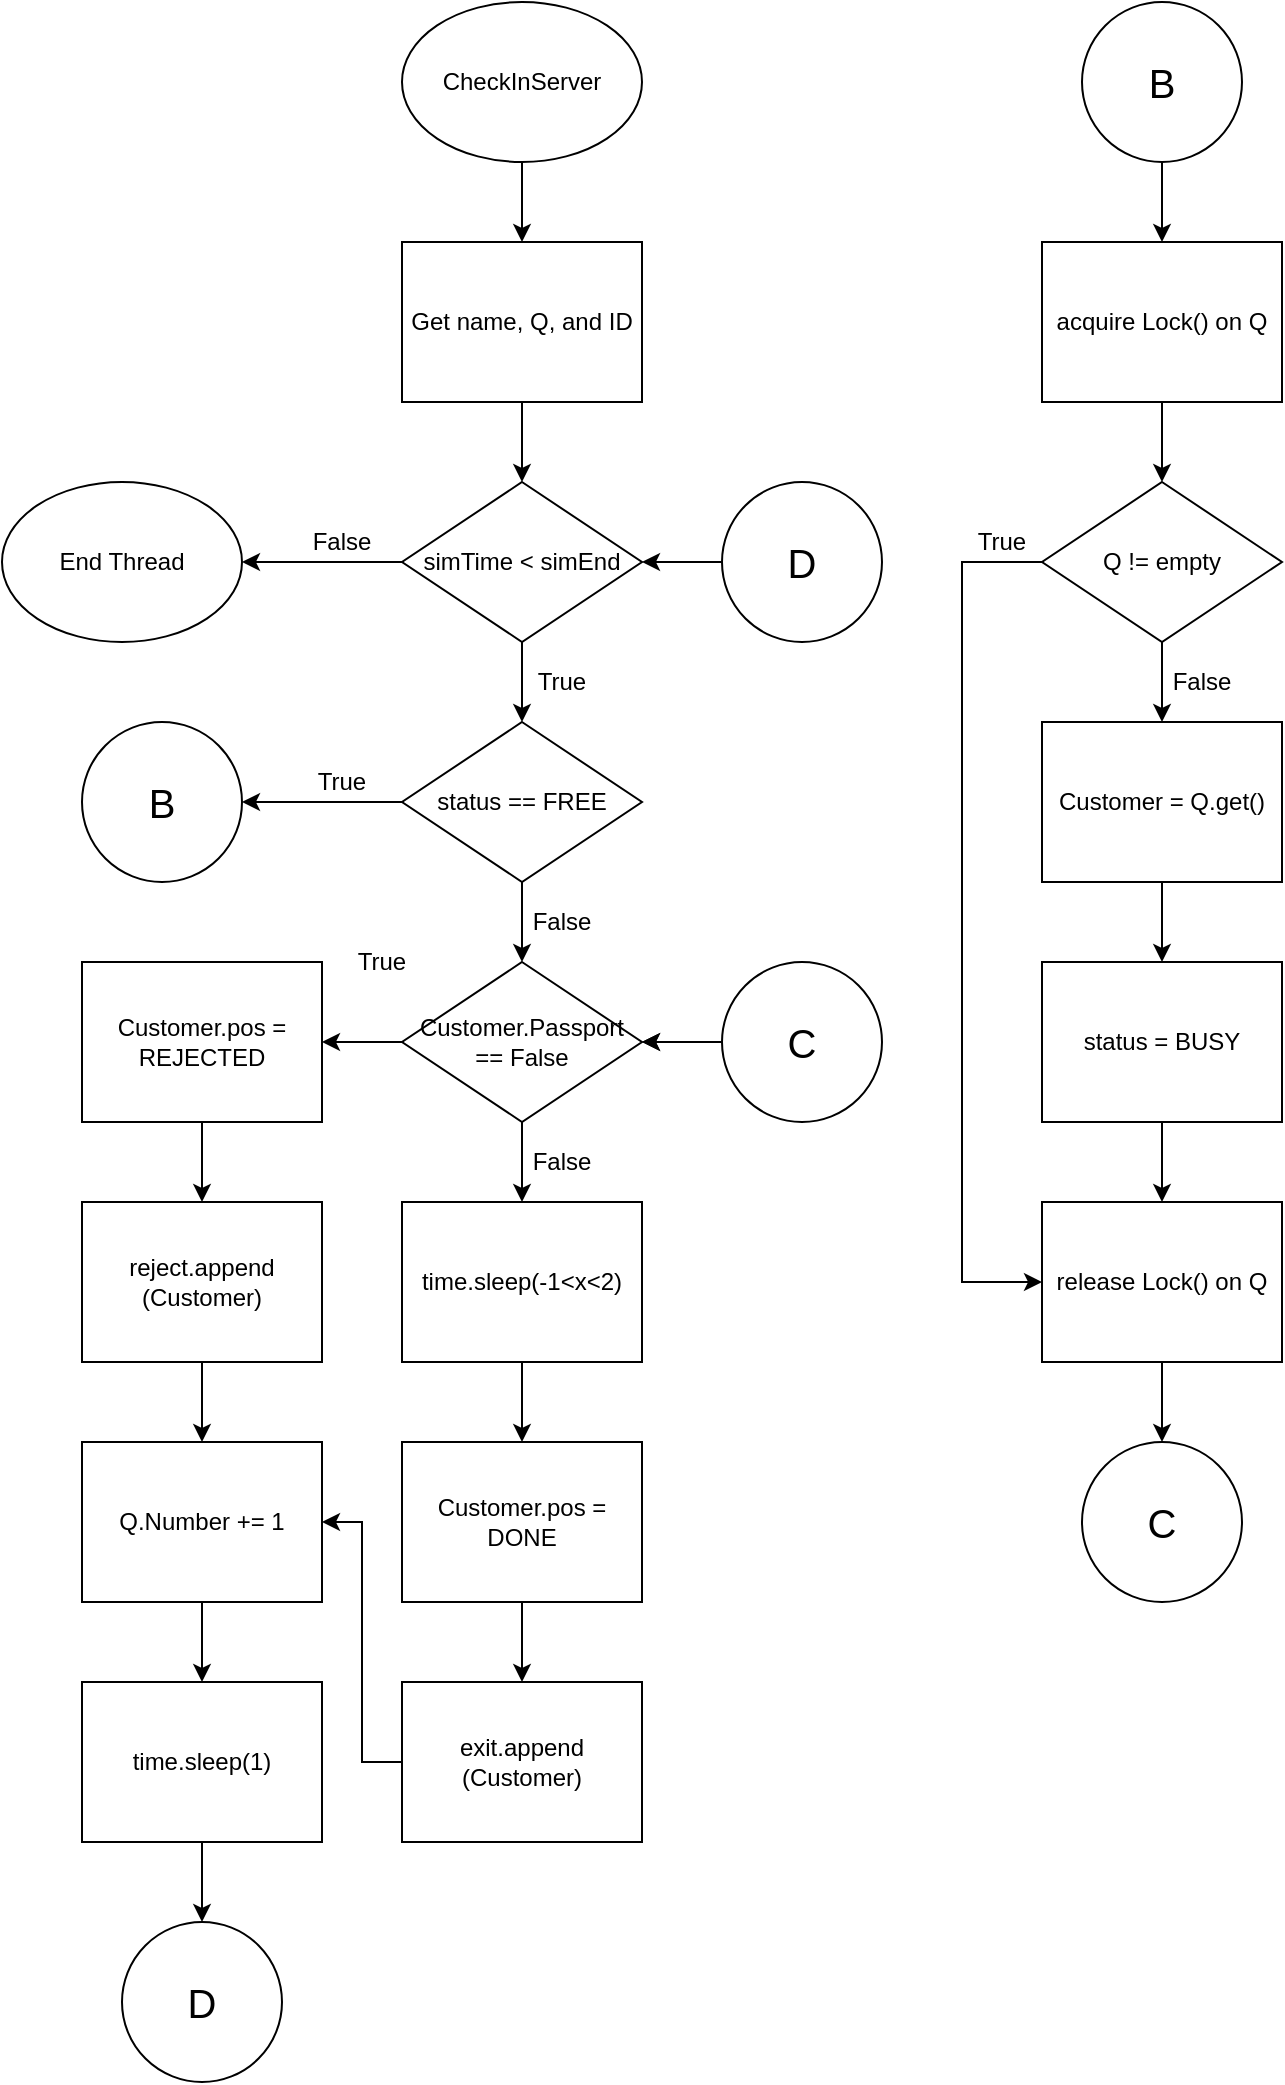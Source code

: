 <mxfile version="15.8.7" type="device"><diagram id="C5RBs43oDa-KdzZeNtuy" name="Page-1"><mxGraphModel dx="1102" dy="865" grid="1" gridSize="10" guides="1" tooltips="1" connect="1" arrows="1" fold="1" page="1" pageScale="1" pageWidth="827" pageHeight="1169" background="#ffffff" math="0" shadow="0"><root><mxCell id="WIyWlLk6GJQsqaUBKTNV-0"/><mxCell id="WIyWlLk6GJQsqaUBKTNV-1" parent="WIyWlLk6GJQsqaUBKTNV-0"/><mxCell id="Q4_DqWu94cVrzVpWs144-9" value="" style="edgeStyle=orthogonalEdgeStyle;rounded=0;orthogonalLoop=1;jettySize=auto;html=1;" parent="WIyWlLk6GJQsqaUBKTNV-1" source="Q4_DqWu94cVrzVpWs144-0" target="Q4_DqWu94cVrzVpWs144-1" edge="1"><mxGeometry relative="1" as="geometry"/></mxCell><mxCell id="Q4_DqWu94cVrzVpWs144-0" value="&lt;span&gt;CheckInServer&lt;/span&gt;" style="ellipse;whiteSpace=wrap;html=1;" parent="WIyWlLk6GJQsqaUBKTNV-1" vertex="1"><mxGeometry x="320" width="120" height="80" as="geometry"/></mxCell><mxCell id="Q4_DqWu94cVrzVpWs144-8" value="" style="edgeStyle=orthogonalEdgeStyle;rounded=0;orthogonalLoop=1;jettySize=auto;html=1;" parent="WIyWlLk6GJQsqaUBKTNV-1" source="Q4_DqWu94cVrzVpWs144-1" target="Q4_DqWu94cVrzVpWs144-2" edge="1"><mxGeometry relative="1" as="geometry"/></mxCell><mxCell id="Q4_DqWu94cVrzVpWs144-1" value="Get name, Q, and ID" style="rounded=0;whiteSpace=wrap;html=1;" parent="WIyWlLk6GJQsqaUBKTNV-1" vertex="1"><mxGeometry x="320" y="120" width="120" height="80" as="geometry"/></mxCell><mxCell id="Q4_DqWu94cVrzVpWs144-7" value="" style="edgeStyle=orthogonalEdgeStyle;rounded=0;orthogonalLoop=1;jettySize=auto;html=1;" parent="WIyWlLk6GJQsqaUBKTNV-1" source="Q4_DqWu94cVrzVpWs144-2" edge="1"><mxGeometry relative="1" as="geometry"><mxPoint x="240" y="280.0" as="targetPoint"/></mxGeometry></mxCell><mxCell id="Q4_DqWu94cVrzVpWs144-12" value="" style="edgeStyle=orthogonalEdgeStyle;rounded=0;orthogonalLoop=1;jettySize=auto;html=1;" parent="WIyWlLk6GJQsqaUBKTNV-1" source="Q4_DqWu94cVrzVpWs144-2" target="Q4_DqWu94cVrzVpWs144-11" edge="1"><mxGeometry relative="1" as="geometry"/></mxCell><mxCell id="Q4_DqWu94cVrzVpWs144-2" value="simTime &amp;lt; simEnd" style="rhombus;whiteSpace=wrap;html=1;" parent="WIyWlLk6GJQsqaUBKTNV-1" vertex="1"><mxGeometry x="320" y="240" width="120" height="80" as="geometry"/></mxCell><mxCell id="Q4_DqWu94cVrzVpWs144-3" value="End Thread" style="ellipse;whiteSpace=wrap;html=1;" parent="WIyWlLk6GJQsqaUBKTNV-1" vertex="1"><mxGeometry x="120" y="240" width="120" height="80" as="geometry"/></mxCell><mxCell id="Q4_DqWu94cVrzVpWs144-10" value="False" style="text;html=1;strokeColor=none;fillColor=none;align=center;verticalAlign=middle;whiteSpace=wrap;rounded=0;" parent="WIyWlLk6GJQsqaUBKTNV-1" vertex="1"><mxGeometry x="270" y="250" width="40" height="40" as="geometry"/></mxCell><mxCell id="Q4_DqWu94cVrzVpWs144-15" value="" style="edgeStyle=orthogonalEdgeStyle;rounded=0;orthogonalLoop=1;jettySize=auto;html=1;" parent="WIyWlLk6GJQsqaUBKTNV-1" source="Q4_DqWu94cVrzVpWs144-11" target="Q4_DqWu94cVrzVpWs144-14" edge="1"><mxGeometry relative="1" as="geometry"/></mxCell><mxCell id="Q4_DqWu94cVrzVpWs144-33" value="" style="edgeStyle=orthogonalEdgeStyle;rounded=0;orthogonalLoop=1;jettySize=auto;html=1;" parent="WIyWlLk6GJQsqaUBKTNV-1" source="Q4_DqWu94cVrzVpWs144-11" target="Q4_DqWu94cVrzVpWs144-32" edge="1"><mxGeometry relative="1" as="geometry"/></mxCell><mxCell id="Q4_DqWu94cVrzVpWs144-11" value="status == FREE" style="rhombus;whiteSpace=wrap;html=1;" parent="WIyWlLk6GJQsqaUBKTNV-1" vertex="1"><mxGeometry x="320" y="360" width="120" height="80" as="geometry"/></mxCell><mxCell id="Q4_DqWu94cVrzVpWs144-13" value="True" style="text;html=1;strokeColor=none;fillColor=none;align=center;verticalAlign=middle;whiteSpace=wrap;rounded=0;" parent="WIyWlLk6GJQsqaUBKTNV-1" vertex="1"><mxGeometry x="380" y="320" width="40" height="40" as="geometry"/></mxCell><mxCell id="Q4_DqWu94cVrzVpWs144-14" value="B" style="ellipse;whiteSpace=wrap;html=1;aspect=fixed;fontSize=20;" parent="WIyWlLk6GJQsqaUBKTNV-1" vertex="1"><mxGeometry x="160" y="360" width="80" height="80" as="geometry"/></mxCell><mxCell id="Q4_DqWu94cVrzVpWs144-16" value="True" style="text;html=1;strokeColor=none;fillColor=none;align=center;verticalAlign=middle;whiteSpace=wrap;rounded=0;" parent="WIyWlLk6GJQsqaUBKTNV-1" vertex="1"><mxGeometry x="270" y="370" width="40" height="40" as="geometry"/></mxCell><mxCell id="Q4_DqWu94cVrzVpWs144-22" value="" style="edgeStyle=orthogonalEdgeStyle;rounded=0;orthogonalLoop=1;jettySize=auto;html=1;" parent="WIyWlLk6GJQsqaUBKTNV-1" source="Q4_DqWu94cVrzVpWs144-17" target="Q4_DqWu94cVrzVpWs144-19" edge="1"><mxGeometry relative="1" as="geometry"/></mxCell><mxCell id="Q4_DqWu94cVrzVpWs144-17" value="B" style="ellipse;whiteSpace=wrap;html=1;aspect=fixed;fontSize=20;" parent="WIyWlLk6GJQsqaUBKTNV-1" vertex="1"><mxGeometry x="660" width="80" height="80" as="geometry"/></mxCell><mxCell id="Q4_DqWu94cVrzVpWs144-21" value="" style="edgeStyle=orthogonalEdgeStyle;rounded=0;orthogonalLoop=1;jettySize=auto;html=1;" parent="WIyWlLk6GJQsqaUBKTNV-1" source="Q4_DqWu94cVrzVpWs144-19" target="Q4_DqWu94cVrzVpWs144-20" edge="1"><mxGeometry relative="1" as="geometry"/></mxCell><mxCell id="Q4_DqWu94cVrzVpWs144-29" style="edgeStyle=orthogonalEdgeStyle;rounded=0;orthogonalLoop=1;jettySize=auto;html=1;entryX=0;entryY=0.5;entryDx=0;entryDy=0;exitX=0;exitY=0.5;exitDx=0;exitDy=0;" parent="WIyWlLk6GJQsqaUBKTNV-1" source="Q4_DqWu94cVrzVpWs144-20" target="Q4_DqWu94cVrzVpWs144-27" edge="1"><mxGeometry relative="1" as="geometry"><Array as="points"><mxPoint x="600" y="280"/><mxPoint x="600" y="640"/></Array></mxGeometry></mxCell><mxCell id="Q4_DqWu94cVrzVpWs144-19" value="acquire Lock() on Q" style="rounded=0;whiteSpace=wrap;html=1;" parent="WIyWlLk6GJQsqaUBKTNV-1" vertex="1"><mxGeometry x="640" y="120" width="120" height="80" as="geometry"/></mxCell><mxCell id="Q4_DqWu94cVrzVpWs144-25" value="" style="edgeStyle=orthogonalEdgeStyle;rounded=0;orthogonalLoop=1;jettySize=auto;html=1;" parent="WIyWlLk6GJQsqaUBKTNV-1" source="Q4_DqWu94cVrzVpWs144-20" target="Q4_DqWu94cVrzVpWs144-23" edge="1"><mxGeometry relative="1" as="geometry"/></mxCell><mxCell id="Q4_DqWu94cVrzVpWs144-20" value="Q != empty" style="rhombus;whiteSpace=wrap;html=1;" parent="WIyWlLk6GJQsqaUBKTNV-1" vertex="1"><mxGeometry x="640" y="240" width="120" height="80" as="geometry"/></mxCell><mxCell id="Q4_DqWu94cVrzVpWs144-26" value="" style="edgeStyle=orthogonalEdgeStyle;rounded=0;orthogonalLoop=1;jettySize=auto;html=1;" parent="WIyWlLk6GJQsqaUBKTNV-1" source="Q4_DqWu94cVrzVpWs144-23" target="Q4_DqWu94cVrzVpWs144-24" edge="1"><mxGeometry relative="1" as="geometry"/></mxCell><mxCell id="Q4_DqWu94cVrzVpWs144-23" value="Customer = Q.get()" style="rounded=0;whiteSpace=wrap;html=1;" parent="WIyWlLk6GJQsqaUBKTNV-1" vertex="1"><mxGeometry x="640" y="360" width="120" height="80" as="geometry"/></mxCell><mxCell id="Q4_DqWu94cVrzVpWs144-28" value="" style="edgeStyle=orthogonalEdgeStyle;rounded=0;orthogonalLoop=1;jettySize=auto;html=1;" parent="WIyWlLk6GJQsqaUBKTNV-1" source="Q4_DqWu94cVrzVpWs144-24" target="Q4_DqWu94cVrzVpWs144-27" edge="1"><mxGeometry relative="1" as="geometry"/></mxCell><mxCell id="Q4_DqWu94cVrzVpWs144-24" value="status = BUSY" style="rounded=0;whiteSpace=wrap;html=1;" parent="WIyWlLk6GJQsqaUBKTNV-1" vertex="1"><mxGeometry x="640" y="480" width="120" height="80" as="geometry"/></mxCell><mxCell id="Q4_DqWu94cVrzVpWs144-67" value="" style="edgeStyle=orthogonalEdgeStyle;rounded=0;orthogonalLoop=1;jettySize=auto;html=1;" parent="WIyWlLk6GJQsqaUBKTNV-1" source="Q4_DqWu94cVrzVpWs144-27" target="Q4_DqWu94cVrzVpWs144-66" edge="1"><mxGeometry relative="1" as="geometry"/></mxCell><mxCell id="Q4_DqWu94cVrzVpWs144-27" value="release Lock() on Q" style="rounded=0;whiteSpace=wrap;html=1;" parent="WIyWlLk6GJQsqaUBKTNV-1" vertex="1"><mxGeometry x="640" y="600" width="120" height="80" as="geometry"/></mxCell><mxCell id="Q4_DqWu94cVrzVpWs144-30" value="False" style="text;html=1;strokeColor=none;fillColor=none;align=center;verticalAlign=middle;whiteSpace=wrap;rounded=0;" parent="WIyWlLk6GJQsqaUBKTNV-1" vertex="1"><mxGeometry x="700" y="320" width="40" height="40" as="geometry"/></mxCell><mxCell id="Q4_DqWu94cVrzVpWs144-31" value="True" style="text;html=1;strokeColor=none;fillColor=none;align=center;verticalAlign=middle;whiteSpace=wrap;rounded=0;" parent="WIyWlLk6GJQsqaUBKTNV-1" vertex="1"><mxGeometry x="600" y="250" width="40" height="40" as="geometry"/></mxCell><mxCell id="Q4_DqWu94cVrzVpWs144-51" value="" style="edgeStyle=orthogonalEdgeStyle;rounded=0;orthogonalLoop=1;jettySize=auto;html=1;" parent="WIyWlLk6GJQsqaUBKTNV-1" source="Q4_DqWu94cVrzVpWs144-32" target="Q4_DqWu94cVrzVpWs144-50" edge="1"><mxGeometry relative="1" as="geometry"/></mxCell><mxCell id="Q4_DqWu94cVrzVpWs144-65" value="" style="edgeStyle=orthogonalEdgeStyle;rounded=0;orthogonalLoop=1;jettySize=auto;html=1;" parent="WIyWlLk6GJQsqaUBKTNV-1" source="Q4_DqWu94cVrzVpWs144-32" target="Q4_DqWu94cVrzVpWs144-39" edge="1"><mxGeometry relative="1" as="geometry"/></mxCell><mxCell id="Q4_DqWu94cVrzVpWs144-32" value="Customer.Passport == False" style="rhombus;whiteSpace=wrap;html=1;" parent="WIyWlLk6GJQsqaUBKTNV-1" vertex="1"><mxGeometry x="320" y="480" width="120" height="80" as="geometry"/></mxCell><mxCell id="Q4_DqWu94cVrzVpWs144-34" value="False" style="text;html=1;strokeColor=none;fillColor=none;align=center;verticalAlign=middle;whiteSpace=wrap;rounded=0;" parent="WIyWlLk6GJQsqaUBKTNV-1" vertex="1"><mxGeometry x="380" y="440" width="40" height="40" as="geometry"/></mxCell><mxCell id="Q4_DqWu94cVrzVpWs144-36" value="" style="edgeStyle=orthogonalEdgeStyle;rounded=0;orthogonalLoop=1;jettySize=auto;html=1;" parent="WIyWlLk6GJQsqaUBKTNV-1" source="Q4_DqWu94cVrzVpWs144-35" target="Q4_DqWu94cVrzVpWs144-32" edge="1"><mxGeometry relative="1" as="geometry"/></mxCell><mxCell id="Q4_DqWu94cVrzVpWs144-37" value="" style="edgeStyle=orthogonalEdgeStyle;rounded=0;orthogonalLoop=1;jettySize=auto;html=1;" parent="WIyWlLk6GJQsqaUBKTNV-1" source="Q4_DqWu94cVrzVpWs144-35" target="Q4_DqWu94cVrzVpWs144-32" edge="1"><mxGeometry relative="1" as="geometry"/></mxCell><mxCell id="Q4_DqWu94cVrzVpWs144-35" value="C" style="ellipse;whiteSpace=wrap;html=1;aspect=fixed;fontSize=20;" parent="WIyWlLk6GJQsqaUBKTNV-1" vertex="1"><mxGeometry x="480" y="480" width="80" height="80" as="geometry"/></mxCell><mxCell id="Q4_DqWu94cVrzVpWs144-42" value="" style="edgeStyle=orthogonalEdgeStyle;rounded=0;orthogonalLoop=1;jettySize=auto;html=1;" parent="WIyWlLk6GJQsqaUBKTNV-1" source="Q4_DqWu94cVrzVpWs144-39" target="Q4_DqWu94cVrzVpWs144-40" edge="1"><mxGeometry relative="1" as="geometry"/></mxCell><mxCell id="Q4_DqWu94cVrzVpWs144-39" value="Customer.pos = REJECTED" style="rounded=0;whiteSpace=wrap;html=1;" parent="WIyWlLk6GJQsqaUBKTNV-1" vertex="1"><mxGeometry x="160" y="480" width="120" height="80" as="geometry"/></mxCell><mxCell id="Q4_DqWu94cVrzVpWs144-59" value="" style="edgeStyle=orthogonalEdgeStyle;rounded=0;orthogonalLoop=1;jettySize=auto;html=1;" parent="WIyWlLk6GJQsqaUBKTNV-1" source="Q4_DqWu94cVrzVpWs144-40" target="Q4_DqWu94cVrzVpWs144-56" edge="1"><mxGeometry relative="1" as="geometry"/></mxCell><mxCell id="Q4_DqWu94cVrzVpWs144-40" value="reject.append&lt;br&gt;(Customer)" style="rounded=0;whiteSpace=wrap;html=1;" parent="WIyWlLk6GJQsqaUBKTNV-1" vertex="1"><mxGeometry x="160" y="600" width="120" height="80" as="geometry"/></mxCell><mxCell id="Q4_DqWu94cVrzVpWs144-43" value="True" style="text;html=1;strokeColor=none;fillColor=none;align=center;verticalAlign=middle;whiteSpace=wrap;rounded=0;" parent="WIyWlLk6GJQsqaUBKTNV-1" vertex="1"><mxGeometry x="290" y="460" width="40" height="40" as="geometry"/></mxCell><mxCell id="Q4_DqWu94cVrzVpWs144-54" value="" style="edgeStyle=orthogonalEdgeStyle;rounded=0;orthogonalLoop=1;jettySize=auto;html=1;" parent="WIyWlLk6GJQsqaUBKTNV-1" source="Q4_DqWu94cVrzVpWs144-45" target="Q4_DqWu94cVrzVpWs144-52" edge="1"><mxGeometry relative="1" as="geometry"/></mxCell><mxCell id="Q4_DqWu94cVrzVpWs144-45" value="Customer.pos = DONE" style="rounded=0;whiteSpace=wrap;html=1;" parent="WIyWlLk6GJQsqaUBKTNV-1" vertex="1"><mxGeometry x="320" y="720" width="120" height="80" as="geometry"/></mxCell><mxCell id="Q4_DqWu94cVrzVpWs144-53" value="" style="edgeStyle=orthogonalEdgeStyle;rounded=0;orthogonalLoop=1;jettySize=auto;html=1;" parent="WIyWlLk6GJQsqaUBKTNV-1" source="Q4_DqWu94cVrzVpWs144-50" target="Q4_DqWu94cVrzVpWs144-45" edge="1"><mxGeometry relative="1" as="geometry"/></mxCell><mxCell id="Q4_DqWu94cVrzVpWs144-50" value="time.sleep(-1&amp;lt;x&amp;lt;2)" style="rounded=0;whiteSpace=wrap;html=1;" parent="WIyWlLk6GJQsqaUBKTNV-1" vertex="1"><mxGeometry x="320" y="600" width="120" height="80" as="geometry"/></mxCell><mxCell id="Q4_DqWu94cVrzVpWs144-58" value="" style="edgeStyle=orthogonalEdgeStyle;rounded=0;orthogonalLoop=1;jettySize=auto;html=1;exitX=0;exitY=0.5;exitDx=0;exitDy=0;" parent="WIyWlLk6GJQsqaUBKTNV-1" source="Q4_DqWu94cVrzVpWs144-52" target="Q4_DqWu94cVrzVpWs144-56" edge="1"><mxGeometry relative="1" as="geometry"><Array as="points"><mxPoint x="300" y="880"/><mxPoint x="300" y="760"/></Array></mxGeometry></mxCell><mxCell id="Q4_DqWu94cVrzVpWs144-52" value="exit.append&lt;br&gt;(Customer)" style="rounded=0;whiteSpace=wrap;html=1;" parent="WIyWlLk6GJQsqaUBKTNV-1" vertex="1"><mxGeometry x="320" y="840" width="120" height="80" as="geometry"/></mxCell><mxCell id="Q4_DqWu94cVrzVpWs144-55" value="False" style="text;html=1;strokeColor=none;fillColor=none;align=center;verticalAlign=middle;whiteSpace=wrap;rounded=0;" parent="WIyWlLk6GJQsqaUBKTNV-1" vertex="1"><mxGeometry x="380" y="560" width="40" height="40" as="geometry"/></mxCell><mxCell id="Q4_DqWu94cVrzVpWs144-60" value="" style="edgeStyle=orthogonalEdgeStyle;rounded=0;orthogonalLoop=1;jettySize=auto;html=1;" parent="WIyWlLk6GJQsqaUBKTNV-1" source="Q4_DqWu94cVrzVpWs144-56" target="Q4_DqWu94cVrzVpWs144-57" edge="1"><mxGeometry relative="1" as="geometry"/></mxCell><mxCell id="Q4_DqWu94cVrzVpWs144-56" value="Q.Number += 1" style="rounded=0;whiteSpace=wrap;html=1;" parent="WIyWlLk6GJQsqaUBKTNV-1" vertex="1"><mxGeometry x="160" y="720" width="120" height="80" as="geometry"/></mxCell><mxCell id="Q4_DqWu94cVrzVpWs144-62" value="" style="edgeStyle=orthogonalEdgeStyle;rounded=0;orthogonalLoop=1;jettySize=auto;html=1;" parent="WIyWlLk6GJQsqaUBKTNV-1" source="Q4_DqWu94cVrzVpWs144-57" target="Q4_DqWu94cVrzVpWs144-61" edge="1"><mxGeometry relative="1" as="geometry"/></mxCell><mxCell id="Q4_DqWu94cVrzVpWs144-57" value="time.sleep(1)" style="rounded=0;whiteSpace=wrap;html=1;" parent="WIyWlLk6GJQsqaUBKTNV-1" vertex="1"><mxGeometry x="160" y="840" width="120" height="80" as="geometry"/></mxCell><mxCell id="Q4_DqWu94cVrzVpWs144-61" value="D" style="ellipse;whiteSpace=wrap;html=1;aspect=fixed;fontSize=20;" parent="WIyWlLk6GJQsqaUBKTNV-1" vertex="1"><mxGeometry x="180" y="960" width="80" height="80" as="geometry"/></mxCell><mxCell id="Q4_DqWu94cVrzVpWs144-64" value="" style="edgeStyle=orthogonalEdgeStyle;rounded=0;orthogonalLoop=1;jettySize=auto;html=1;" parent="WIyWlLk6GJQsqaUBKTNV-1" source="Q4_DqWu94cVrzVpWs144-63" target="Q4_DqWu94cVrzVpWs144-2" edge="1"><mxGeometry relative="1" as="geometry"/></mxCell><mxCell id="Q4_DqWu94cVrzVpWs144-63" value="D" style="ellipse;whiteSpace=wrap;html=1;aspect=fixed;fontSize=20;" parent="WIyWlLk6GJQsqaUBKTNV-1" vertex="1"><mxGeometry x="480" y="240" width="80" height="80" as="geometry"/></mxCell><mxCell id="Q4_DqWu94cVrzVpWs144-66" value="C" style="ellipse;whiteSpace=wrap;html=1;aspect=fixed;fontSize=20;" parent="WIyWlLk6GJQsqaUBKTNV-1" vertex="1"><mxGeometry x="660" y="720" width="80" height="80" as="geometry"/></mxCell></root></mxGraphModel></diagram></mxfile>